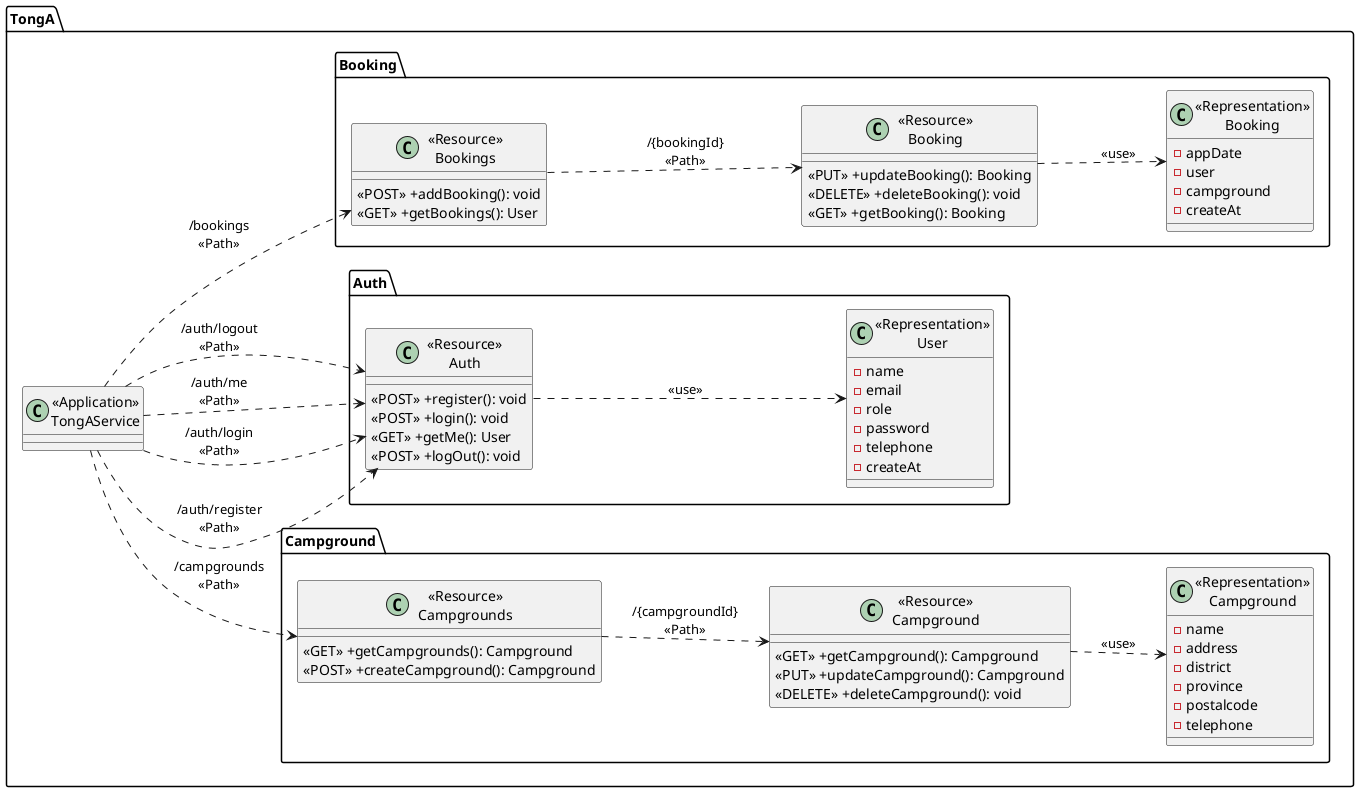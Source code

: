 @startuml
left to right direction
package "TongA"{
    class "<<Application>>\nTongAService" as TongAService{}
    package "Campground"{
        class "<<Resource>>\nCampgrounds" as ResourceCampgrounds{
            <<GET>> +getCampgrounds(): Campground
            <<POST>> +createCampground(): Campground
        }

        class "<<Resource>>\nCampground" as ResourceCampground {
            <<GET>> +getCampground(): Campground
            <<PUT>> +updateCampground(): Campground
            <<DELETE>> +deleteCampground(): void
        }

        class "<<Representation>>\nCampground" as RepresentationCampground {
            -name
            -address
            -district
            -province
            -postalcode
            -telephone
        }
    }

    package "Auth"{
        class "<<Resource>>\nAuth" as ResourceAuth{
            <<POST>> +register(): void
            <<POST>> +login(): void
            <<GET>> +getMe(): User
            <<POST>> +logOut(): void
            
        }

        

        class "<<Representation>>\nUser" as RepresentationAuth{
            -name
            -email
            -role
            -password
            -telephone
            -createAt
        }
    }

    package "Booking"{
        class "<<Resource>>\nBookings" as ResourceBookings{
            <<POST>> +addBooking(): void
            <<GET>> +getBookings(): User
        }

        class "<<Resource>>\nBooking" as ResourceBooking{
            <<PUT>> +updateBooking(): Booking
            <<DELETE>> +deleteBooking(): void
            <<GET>> +getBooking(): Booking
        }

        class "<<Representation>>\nBooking" as RepresentationBooking{
            -appDate
            -user
            -campground
            -createAt
        }
    }

}

TongAService ..> ResourceCampgrounds:"/campgrounds\n<<Path>>"
ResourceCampgrounds ..> ResourceCampground: "/{campgroundId}\n<<Path>>"
ResourceCampground ..> RepresentationCampground: "<<use>>"

TongAService ..>  ResourceAuth: "/auth/register\n<<Path>>"
TongAService ..>  ResourceAuth: "/auth/login\n<<Path>>"
TongAService ..>  ResourceAuth: "/auth/me\n<<Path>>"
TongAService ..>  ResourceAuth: "/auth/logout\n<<Path>>"
ResourceAuth ..> RepresentationAuth : "<<use>>"

TongAService ..> ResourceBookings:"/bookings\n<<Path>>"
ResourceBookings ..> ResourceBooking: "/{bookingId}\n<<Path>>"
ResourceBooking ..> RepresentationBooking: "<<use>>"

@enduml